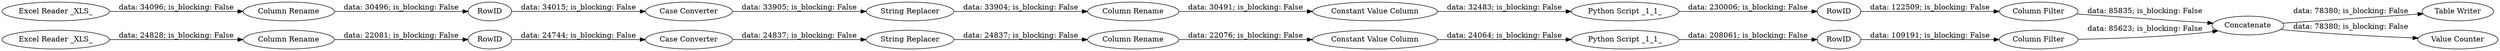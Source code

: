 digraph {
	"-3655823393147124164_262" [label="Case Converter"]
	"-3655823393147124164_267" [label="Excel Reader _XLS_"]
	"-3655823393147124164_230" [label="String Replacer"]
	"-3655823393147124164_264" [label="Table Writer"]
	"-3655823393147124164_246" [label=RowID]
	"-3655823393147124164_247" [label=RowID]
	"-3655823393147124164_266" [label="Column Rename"]
	"-3655823393147124164_268" [label="Column Rename"]
	"-3655823393147124164_229" [label="String Replacer"]
	"-3655823393147124164_3" [label="Constant Value Column"]
	"-3655823393147124164_210" [label="Constant Value Column"]
	"-3655823393147124164_261" [label="Python Script _1_1_"]
	"-3655823393147124164_237" [label="Column Filter"]
	"-3655823393147124164_209" [label="Column Rename"]
	"-3655823393147124164_263" [label="Case Converter"]
	"-3655823393147124164_207" [label="Column Rename"]
	"-3655823393147124164_265" [label="Excel Reader _XLS_"]
	"-3655823393147124164_242" [label="Column Filter"]
	"-3655823393147124164_249" [label=RowID]
	"-3655823393147124164_260" [label="Python Script _1_1_"]
	"-3655823393147124164_9" [label=Concatenate]
	"-3655823393147124164_248" [label=RowID]
	"-3655823393147124164_244" [label="Value Counter"]
	"-3655823393147124164_267" -> "-3655823393147124164_268" [label="data: 34096; is_blocking: False"]
	"-3655823393147124164_263" -> "-3655823393147124164_230" [label="data: 33905; is_blocking: False"]
	"-3655823393147124164_268" -> "-3655823393147124164_246" [label="data: 30496; is_blocking: False"]
	"-3655823393147124164_229" -> "-3655823393147124164_207" [label="data: 24837; is_blocking: False"]
	"-3655823393147124164_237" -> "-3655823393147124164_9" [label="data: 85623; is_blocking: False"]
	"-3655823393147124164_266" -> "-3655823393147124164_249" [label="data: 22081; is_blocking: False"]
	"-3655823393147124164_230" -> "-3655823393147124164_209" [label="data: 33904; is_blocking: False"]
	"-3655823393147124164_9" -> "-3655823393147124164_244" [label="data: 78380; is_blocking: False"]
	"-3655823393147124164_265" -> "-3655823393147124164_266" [label="data: 24828; is_blocking: False"]
	"-3655823393147124164_9" -> "-3655823393147124164_264" [label="data: 78380; is_blocking: False"]
	"-3655823393147124164_262" -> "-3655823393147124164_229" [label="data: 24837; is_blocking: False"]
	"-3655823393147124164_210" -> "-3655823393147124164_260" [label="data: 32483; is_blocking: False"]
	"-3655823393147124164_246" -> "-3655823393147124164_263" [label="data: 34015; is_blocking: False"]
	"-3655823393147124164_260" -> "-3655823393147124164_247" [label="data: 230006; is_blocking: False"]
	"-3655823393147124164_248" -> "-3655823393147124164_237" [label="data: 109191; is_blocking: False"]
	"-3655823393147124164_3" -> "-3655823393147124164_261" [label="data: 24064; is_blocking: False"]
	"-3655823393147124164_207" -> "-3655823393147124164_3" [label="data: 22076; is_blocking: False"]
	"-3655823393147124164_247" -> "-3655823393147124164_242" [label="data: 122509; is_blocking: False"]
	"-3655823393147124164_249" -> "-3655823393147124164_262" [label="data: 24744; is_blocking: False"]
	"-3655823393147124164_261" -> "-3655823393147124164_248" [label="data: 208061; is_blocking: False"]
	"-3655823393147124164_242" -> "-3655823393147124164_9" [label="data: 85835; is_blocking: False"]
	"-3655823393147124164_209" -> "-3655823393147124164_210" [label="data: 30491; is_blocking: False"]
	rankdir=LR
}
